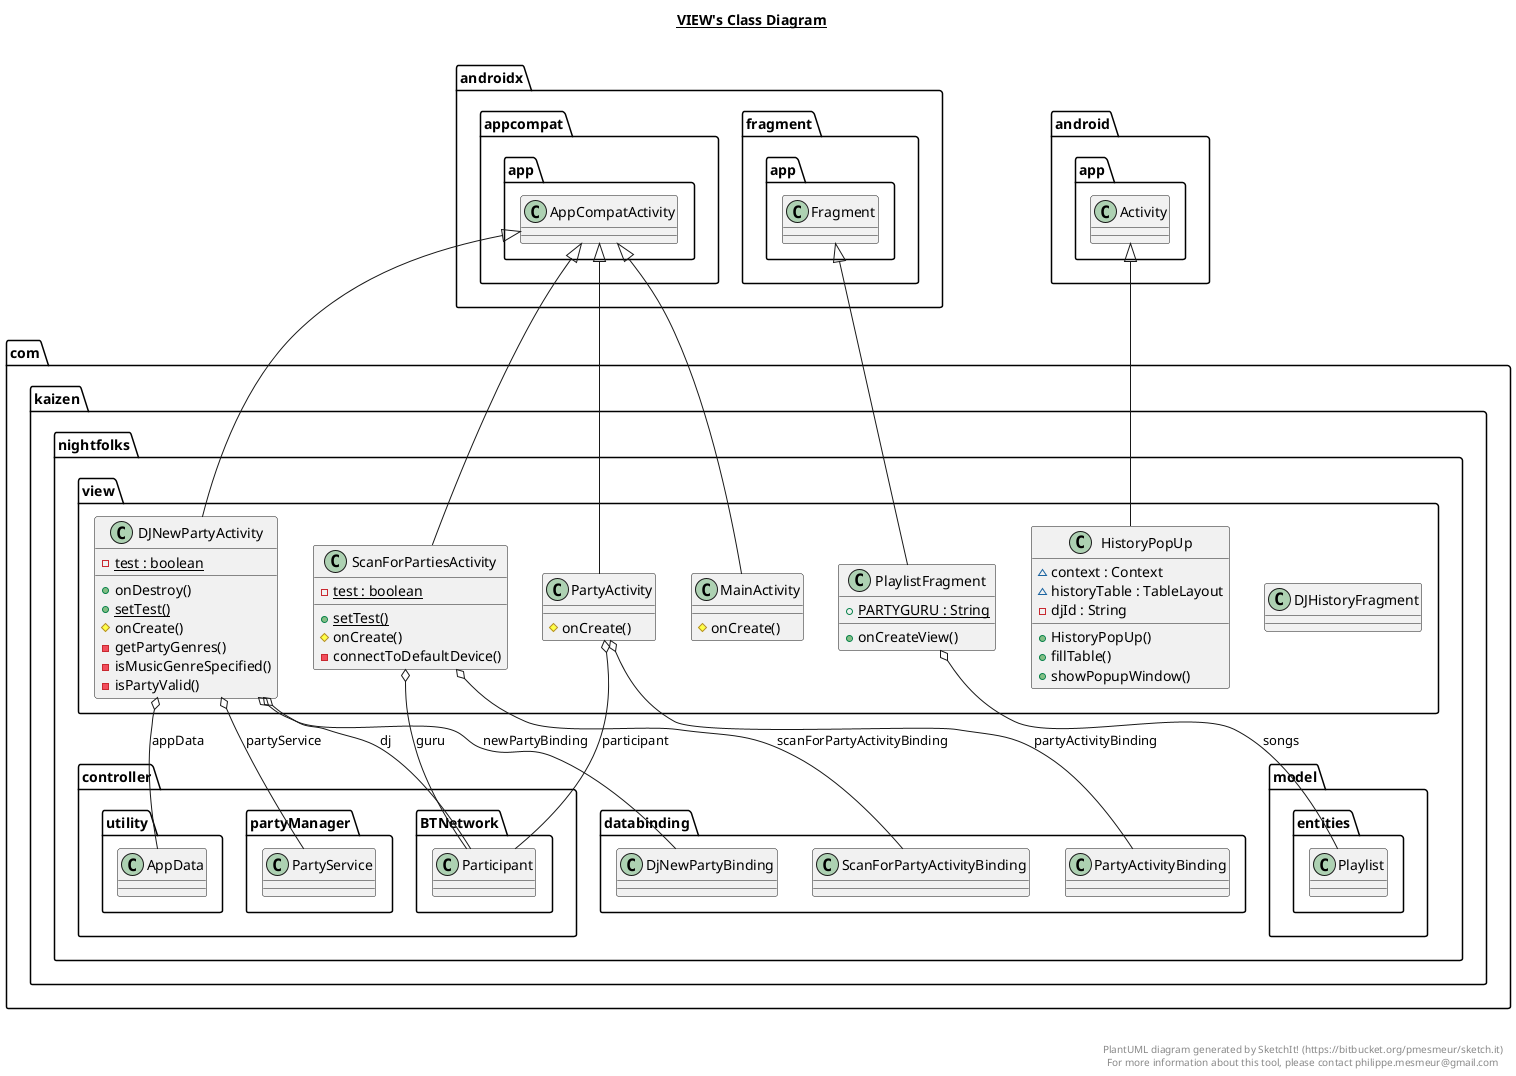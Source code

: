 @startuml

title __VIEW's Class Diagram__\n

  namespace com.kaizen.nightfolks {
    namespace view {
      class com.kaizen.nightfolks.view.DJHistoryFragment {
      }
    }
  }
  

  namespace com.kaizen.nightfolks {
    namespace view {
      class com.kaizen.nightfolks.view.DJNewPartyActivity {
          {static} - test : boolean
          + onDestroy()
          {static} + setTest()
          # onCreate()
          - getPartyGenres()
          - isMusicGenreSpecified()
          - isPartyValid()
      }
    }
  }
  

  namespace com.kaizen.nightfolks {
    namespace view {
      class com.kaizen.nightfolks.view.HistoryPopUp {
          ~ context : Context
          ~ historyTable : TableLayout
          - djId : String
          + HistoryPopUp()
          + fillTable()
          + showPopupWindow()
      }
    }
  }
  

  namespace com.kaizen.nightfolks {
    namespace view {
      class com.kaizen.nightfolks.view.MainActivity {
          # onCreate()
      }
    }
  }
  

  namespace com.kaizen.nightfolks {
    namespace view {
      class com.kaizen.nightfolks.view.PartyActivity {
          # onCreate()
      }
    }
  }
  

  namespace com.kaizen.nightfolks {
    namespace view {
      class com.kaizen.nightfolks.view.PlaylistFragment {
          {static} + PARTYGURU : String
          + onCreateView()
      }
    }
  }
  

  namespace com.kaizen.nightfolks {
    namespace view {
      class com.kaizen.nightfolks.view.ScanForPartiesActivity {
          {static} - test : boolean
          {static} + setTest()
          # onCreate()
          - connectToDefaultDevice()
      }
    }
  }
  

  com.kaizen.nightfolks.view.DJNewPartyActivity -up-|> androidx.appcompat.app.AppCompatActivity
  com.kaizen.nightfolks.view.DJNewPartyActivity o-- com.kaizen.nightfolks.controller.utility.AppData : appData
  com.kaizen.nightfolks.view.DJNewPartyActivity o-- com.kaizen.nightfolks.controller.BTNetwork.Participant : dj
  com.kaizen.nightfolks.view.DJNewPartyActivity o-- com.kaizen.nightfolks.databinding.DjNewPartyBinding : newPartyBinding
  com.kaizen.nightfolks.view.DJNewPartyActivity o-- com.kaizen.nightfolks.controller.partyManager.PartyService : partyService
  com.kaizen.nightfolks.view.HistoryPopUp -up-|> android.app.Activity
  com.kaizen.nightfolks.view.MainActivity -up-|> androidx.appcompat.app.AppCompatActivity
  com.kaizen.nightfolks.view.PartyActivity -up-|> androidx.appcompat.app.AppCompatActivity
  com.kaizen.nightfolks.view.PartyActivity o-- com.kaizen.nightfolks.controller.BTNetwork.Participant : participant
  com.kaizen.nightfolks.view.PartyActivity o-- com.kaizen.nightfolks.databinding.PartyActivityBinding : partyActivityBinding
  com.kaizen.nightfolks.view.PlaylistFragment -up-|> androidx.fragment.app.Fragment
  com.kaizen.nightfolks.view.PlaylistFragment o-- com.kaizen.nightfolks.model.entities.Playlist : songs
  com.kaizen.nightfolks.view.ScanForPartiesActivity -up-|> androidx.appcompat.app.AppCompatActivity
  com.kaizen.nightfolks.view.ScanForPartiesActivity o-- com.kaizen.nightfolks.controller.BTNetwork.Participant : guru
  com.kaizen.nightfolks.view.ScanForPartiesActivity o-- com.kaizen.nightfolks.databinding.ScanForPartyActivityBinding : scanForPartyActivityBinding


right footer


PlantUML diagram generated by SketchIt! (https://bitbucket.org/pmesmeur/sketch.it)
For more information about this tool, please contact philippe.mesmeur@gmail.com
endfooter

@enduml
